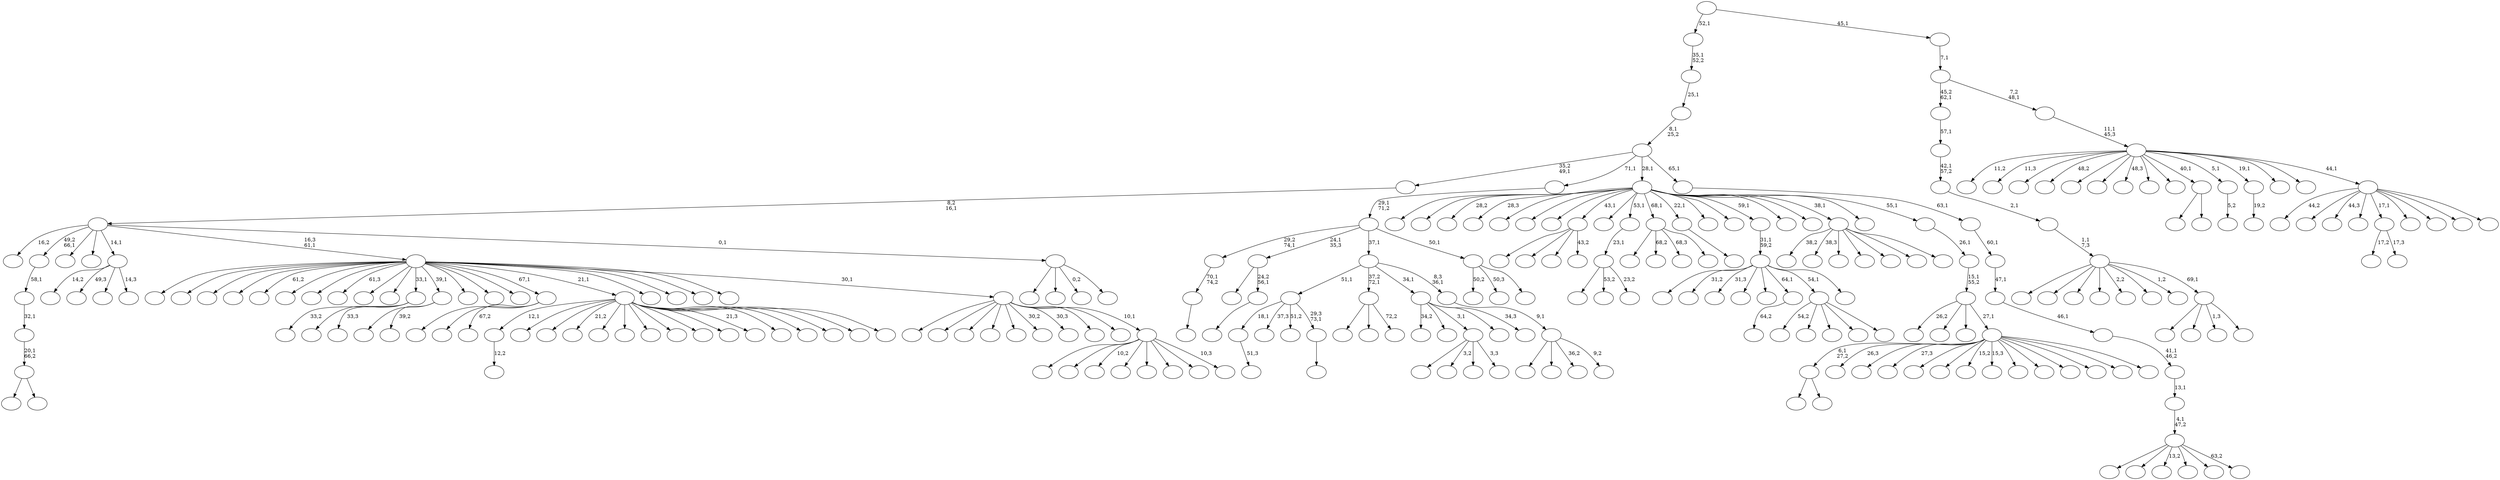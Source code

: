 digraph T {
	275 [label=""]
	274 [label=""]
	273 [label=""]
	272 [label=""]
	271 [label=""]
	270 [label=""]
	269 [label=""]
	268 [label=""]
	267 [label=""]
	266 [label=""]
	265 [label=""]
	264 [label=""]
	263 [label=""]
	262 [label=""]
	261 [label=""]
	260 [label=""]
	259 [label=""]
	258 [label=""]
	257 [label=""]
	256 [label=""]
	255 [label=""]
	254 [label=""]
	253 [label=""]
	252 [label=""]
	251 [label=""]
	250 [label=""]
	249 [label=""]
	248 [label=""]
	247 [label=""]
	246 [label=""]
	245 [label=""]
	244 [label=""]
	243 [label=""]
	242 [label=""]
	241 [label=""]
	240 [label=""]
	239 [label=""]
	238 [label=""]
	237 [label=""]
	236 [label=""]
	235 [label=""]
	234 [label=""]
	233 [label=""]
	232 [label=""]
	231 [label=""]
	230 [label=""]
	229 [label=""]
	228 [label=""]
	227 [label=""]
	226 [label=""]
	225 [label=""]
	224 [label=""]
	223 [label=""]
	222 [label=""]
	221 [label=""]
	220 [label=""]
	219 [label=""]
	218 [label=""]
	217 [label=""]
	216 [label=""]
	215 [label=""]
	214 [label=""]
	213 [label=""]
	212 [label=""]
	211 [label=""]
	210 [label=""]
	209 [label=""]
	208 [label=""]
	207 [label=""]
	206 [label=""]
	205 [label=""]
	204 [label=""]
	203 [label=""]
	202 [label=""]
	201 [label=""]
	200 [label=""]
	199 [label=""]
	198 [label=""]
	197 [label=""]
	196 [label=""]
	195 [label=""]
	194 [label=""]
	193 [label=""]
	192 [label=""]
	191 [label=""]
	190 [label=""]
	189 [label=""]
	188 [label=""]
	187 [label=""]
	186 [label=""]
	185 [label=""]
	184 [label=""]
	183 [label=""]
	182 [label=""]
	181 [label=""]
	180 [label=""]
	179 [label=""]
	178 [label=""]
	177 [label=""]
	176 [label=""]
	175 [label=""]
	174 [label=""]
	173 [label=""]
	172 [label=""]
	171 [label=""]
	170 [label=""]
	169 [label=""]
	168 [label=""]
	167 [label=""]
	166 [label=""]
	165 [label=""]
	164 [label=""]
	163 [label=""]
	162 [label=""]
	161 [label=""]
	160 [label=""]
	159 [label=""]
	158 [label=""]
	157 [label=""]
	156 [label=""]
	155 [label=""]
	154 [label=""]
	153 [label=""]
	152 [label=""]
	151 [label=""]
	150 [label=""]
	149 [label=""]
	148 [label=""]
	147 [label=""]
	146 [label=""]
	145 [label=""]
	144 [label=""]
	143 [label=""]
	142 [label=""]
	141 [label=""]
	140 [label=""]
	139 [label=""]
	138 [label=""]
	137 [label=""]
	136 [label=""]
	135 [label=""]
	134 [label=""]
	133 [label=""]
	132 [label=""]
	131 [label=""]
	130 [label=""]
	129 [label=""]
	128 [label=""]
	127 [label=""]
	126 [label=""]
	125 [label=""]
	124 [label=""]
	123 [label=""]
	122 [label=""]
	121 [label=""]
	120 [label=""]
	119 [label=""]
	118 [label=""]
	117 [label=""]
	116 [label=""]
	115 [label=""]
	114 [label=""]
	113 [label=""]
	112 [label=""]
	111 [label=""]
	110 [label=""]
	109 [label=""]
	108 [label=""]
	107 [label=""]
	106 [label=""]
	105 [label=""]
	104 [label=""]
	103 [label=""]
	102 [label=""]
	101 [label=""]
	100 [label=""]
	99 [label=""]
	98 [label=""]
	97 [label=""]
	96 [label=""]
	95 [label=""]
	94 [label=""]
	93 [label=""]
	92 [label=""]
	91 [label=""]
	90 [label=""]
	89 [label=""]
	88 [label=""]
	87 [label=""]
	86 [label=""]
	85 [label=""]
	84 [label=""]
	83 [label=""]
	82 [label=""]
	81 [label=""]
	80 [label=""]
	79 [label=""]
	78 [label=""]
	77 [label=""]
	76 [label=""]
	75 [label=""]
	74 [label=""]
	73 [label=""]
	72 [label=""]
	71 [label=""]
	70 [label=""]
	69 [label=""]
	68 [label=""]
	67 [label=""]
	66 [label=""]
	65 [label=""]
	64 [label=""]
	63 [label=""]
	62 [label=""]
	61 [label=""]
	60 [label=""]
	59 [label=""]
	58 [label=""]
	57 [label=""]
	56 [label=""]
	55 [label=""]
	54 [label=""]
	53 [label=""]
	52 [label=""]
	51 [label=""]
	50 [label=""]
	49 [label=""]
	48 [label=""]
	47 [label=""]
	46 [label=""]
	45 [label=""]
	44 [label=""]
	43 [label=""]
	42 [label=""]
	41 [label=""]
	40 [label=""]
	39 [label=""]
	38 [label=""]
	37 [label=""]
	36 [label=""]
	35 [label=""]
	34 [label=""]
	33 [label=""]
	32 [label=""]
	31 [label=""]
	30 [label=""]
	29 [label=""]
	28 [label=""]
	27 [label=""]
	26 [label=""]
	25 [label=""]
	24 [label=""]
	23 [label=""]
	22 [label=""]
	21 [label=""]
	20 [label=""]
	19 [label=""]
	18 [label=""]
	17 [label=""]
	16 [label=""]
	15 [label=""]
	14 [label=""]
	13 [label=""]
	12 [label=""]
	11 [label=""]
	10 [label=""]
	9 [label=""]
	8 [label=""]
	7 [label=""]
	6 [label=""]
	5 [label=""]
	4 [label=""]
	3 [label=""]
	2 [label=""]
	1 [label=""]
	0 [label=""]
	263 -> 264 [label="12,2"]
	249 -> 255 [label=""]
	249 -> 250 [label=""]
	230 -> 258 [label="17,2"]
	230 -> 231 [label="17,3"]
	220 -> 221 [label="51,3"]
	218 -> 259 [label=""]
	218 -> 219 [label=""]
	217 -> 218 [label="20,1\n66,2"]
	216 -> 217 [label="32,1"]
	215 -> 216 [label="58,1"]
	207 -> 208 [label=""]
	206 -> 207 [label="70,1\n74,2"]
	182 -> 183 [label="64,2"]
	168 -> 268 [label=""]
	168 -> 252 [label=""]
	168 -> 200 [label=""]
	168 -> 169 [label="43,2"]
	146 -> 234 [label="33,2"]
	146 -> 164 [label=""]
	146 -> 147 [label="33,3"]
	144 -> 198 [label=""]
	144 -> 197 [label="53,2"]
	144 -> 145 [label="23,2"]
	143 -> 144 [label="23,1"]
	140 -> 153 [label=""]
	140 -> 141 [label="39,2"]
	131 -> 132 [label=""]
	130 -> 220 [label="18,1"]
	130 -> 205 [label="37,3"]
	130 -> 174 [label="51,2"]
	130 -> 131 [label="29,3\n73,1"]
	128 -> 185 [label=""]
	128 -> 155 [label="68,2"]
	128 -> 134 [label="68,3"]
	128 -> 129 [label=""]
	122 -> 123 [label=""]
	121 -> 237 [label=""]
	121 -> 122 [label="24,2\n56,1"]
	115 -> 184 [label=""]
	115 -> 116 [label=""]
	112 -> 113 [label=""]
	109 -> 110 [label="5,2"]
	107 -> 242 [label=""]
	107 -> 240 [label=""]
	107 -> 108 [label="72,2"]
	102 -> 103 [label="19,2"]
	97 -> 261 [label=""]
	97 -> 165 [label=""]
	97 -> 98 [label="67,2"]
	92 -> 222 [label="54,2"]
	92 -> 188 [label=""]
	92 -> 166 [label=""]
	92 -> 125 [label=""]
	92 -> 93 [label=""]
	88 -> 271 [label=""]
	88 -> 160 [label="3,2"]
	88 -> 148 [label=""]
	88 -> 89 [label="3,3"]
	84 -> 241 [label=""]
	84 -> 209 [label="31,2"]
	84 -> 204 [label="31,3"]
	84 -> 202 [label=""]
	84 -> 190 [label=""]
	84 -> 182 [label="64,1"]
	84 -> 92 [label="54,1"]
	84 -> 85 [label=""]
	83 -> 84 [label="31,1\n59,2"]
	79 -> 248 [label="14,2"]
	79 -> 162 [label="49,3"]
	79 -> 149 [label=""]
	79 -> 80 [label="14,3"]
	74 -> 263 [label="12,1"]
	74 -> 260 [label=""]
	74 -> 254 [label=""]
	74 -> 228 [label="21,2"]
	74 -> 214 [label=""]
	74 -> 195 [label=""]
	74 -> 167 [label=""]
	74 -> 163 [label=""]
	74 -> 152 [label=""]
	74 -> 151 [label=""]
	74 -> 139 [label="21,3"]
	74 -> 114 [label=""]
	74 -> 91 [label=""]
	74 -> 77 [label=""]
	74 -> 76 [label=""]
	74 -> 75 [label=""]
	59 -> 138 [label="34,2"]
	59 -> 133 [label=""]
	59 -> 88 [label="3,1"]
	59 -> 70 [label=""]
	59 -> 60 [label="34,3"]
	56 -> 154 [label=""]
	56 -> 118 [label=""]
	56 -> 72 [label="1,3"]
	56 -> 57 [label=""]
	55 -> 246 [label=""]
	55 -> 224 [label=""]
	55 -> 194 [label=""]
	55 -> 178 [label=""]
	55 -> 67 [label="2,2"]
	55 -> 63 [label=""]
	55 -> 58 [label="1,2"]
	55 -> 56 [label="69,1"]
	54 -> 55 [label="1,1\n7,3"]
	53 -> 54 [label="2,1"]
	52 -> 53 [label="42,1\n57,2"]
	51 -> 52 [label="57,1"]
	47 -> 158 [label="38,2"]
	47 -> 120 [label="38,3"]
	47 -> 106 [label=""]
	47 -> 94 [label=""]
	47 -> 78 [label=""]
	47 -> 50 [label=""]
	47 -> 48 [label=""]
	44 -> 201 [label=""]
	44 -> 177 [label=""]
	44 -> 161 [label="10,2"]
	44 -> 111 [label=""]
	44 -> 100 [label=""]
	44 -> 64 [label=""]
	44 -> 61 [label=""]
	44 -> 45 [label="10,3"]
	43 -> 274 [label=""]
	43 -> 266 [label=""]
	43 -> 265 [label=""]
	43 -> 239 [label=""]
	43 -> 211 [label=""]
	43 -> 173 [label="30,2"]
	43 -> 171 [label="30,3"]
	43 -> 104 [label=""]
	43 -> 87 [label=""]
	43 -> 44 [label="10,1"]
	42 -> 267 [label=""]
	42 -> 247 [label=""]
	42 -> 244 [label=""]
	42 -> 238 [label=""]
	42 -> 226 [label="61,2"]
	42 -> 223 [label=""]
	42 -> 213 [label=""]
	42 -> 189 [label="61,3"]
	42 -> 186 [label=""]
	42 -> 175 [label=""]
	42 -> 146 [label="33,1"]
	42 -> 140 [label="39,1"]
	42 -> 137 [label=""]
	42 -> 136 [label=""]
	42 -> 126 [label=""]
	42 -> 97 [label="67,1"]
	42 -> 74 [label="21,1"]
	42 -> 73 [label=""]
	42 -> 71 [label=""]
	42 -> 68 [label=""]
	42 -> 65 [label=""]
	42 -> 43 [label="30,1"]
	38 -> 232 [label=""]
	38 -> 117 [label=""]
	38 -> 99 [label="0,2"]
	38 -> 39 [label=""]
	37 -> 225 [label="16,2"]
	37 -> 215 [label="49,2\n66,1"]
	37 -> 159 [label=""]
	37 -> 86 [label=""]
	37 -> 79 [label="14,1"]
	37 -> 42 [label="16,3\n61,1"]
	37 -> 38 [label="0,1"]
	36 -> 37 [label="8,2\n16,1"]
	34 -> 236 [label=""]
	34 -> 187 [label=""]
	34 -> 95 [label="36,2"]
	34 -> 35 [label="9,2"]
	33 -> 34 [label="9,1"]
	32 -> 130 [label="51,1"]
	32 -> 107 [label="37,2\n72,1"]
	32 -> 59 [label="34,1"]
	32 -> 33 [label="8,3\n36,1"]
	30 -> 156 [label="50,2"]
	30 -> 46 [label="50,3"]
	30 -> 31 [label=""]
	29 -> 206 [label="29,2\n74,1"]
	29 -> 121 [label="24,1\n35,3"]
	29 -> 32 [label="37,1"]
	29 -> 30 [label="50,1"]
	28 -> 29 [label="29,1\n71,2"]
	24 -> 249 [label="6,1\n27,2"]
	24 -> 233 [label="26,3"]
	24 -> 229 [label=""]
	24 -> 203 [label="27,3"]
	24 -> 196 [label=""]
	24 -> 180 [label=""]
	24 -> 170 [label="15,2"]
	24 -> 135 [label="15,3"]
	24 -> 119 [label=""]
	24 -> 90 [label=""]
	24 -> 81 [label=""]
	24 -> 66 [label=""]
	24 -> 41 [label=""]
	24 -> 25 [label=""]
	23 -> 142 [label="26,2"]
	23 -> 124 [label=""]
	23 -> 26 [label=""]
	23 -> 24 [label="27,1"]
	22 -> 23 [label="15,1\n55,2"]
	21 -> 22 [label="26,1"]
	20 -> 269 [label=""]
	20 -> 257 [label=""]
	20 -> 251 [label="28,2"]
	20 -> 235 [label="28,3"]
	20 -> 192 [label=""]
	20 -> 191 [label=""]
	20 -> 176 [label=""]
	20 -> 168 [label="43,1"]
	20 -> 150 [label=""]
	20 -> 143 [label="53,1"]
	20 -> 128 [label="68,1"]
	20 -> 112 [label="22,1"]
	20 -> 105 [label=""]
	20 -> 101 [label=""]
	20 -> 83 [label="59,1"]
	20 -> 82 [label=""]
	20 -> 49 [label=""]
	20 -> 47 [label="38,1"]
	20 -> 27 [label=""]
	20 -> 21 [label="55,1"]
	18 -> 181 [label=""]
	18 -> 172 [label=""]
	18 -> 157 [label="13,2"]
	18 -> 127 [label=""]
	18 -> 40 [label=""]
	18 -> 19 [label="63,2"]
	17 -> 18 [label="4,1\n47,2"]
	16 -> 17 [label="13,1"]
	15 -> 16 [label="41,1\n46,2"]
	14 -> 15 [label="46,1"]
	13 -> 14 [label="47,1"]
	12 -> 13 [label="60,1"]
	11 -> 12 [label="63,1"]
	10 -> 36 [label="35,2\n49,1"]
	10 -> 28 [label="71,1"]
	10 -> 20 [label="28,1"]
	10 -> 11 [label="65,1"]
	9 -> 10 [label="8,1\n25,2"]
	8 -> 9 [label="25,1"]
	7 -> 8 [label="35,1\n52,2"]
	5 -> 275 [label="44,2"]
	5 -> 273 [label=""]
	5 -> 270 [label="44,3"]
	5 -> 245 [label=""]
	5 -> 230 [label="17,1"]
	5 -> 193 [label=""]
	5 -> 179 [label=""]
	5 -> 69 [label=""]
	5 -> 6 [label=""]
	4 -> 272 [label="11,2"]
	4 -> 262 [label="11,3"]
	4 -> 256 [label=""]
	4 -> 253 [label="48,2"]
	4 -> 243 [label=""]
	4 -> 227 [label=""]
	4 -> 212 [label="48,3"]
	4 -> 210 [label=""]
	4 -> 199 [label=""]
	4 -> 115 [label="40,1"]
	4 -> 109 [label="5,1"]
	4 -> 102 [label="19,1"]
	4 -> 96 [label=""]
	4 -> 62 [label=""]
	4 -> 5 [label="44,1"]
	3 -> 4 [label="11,1\n45,3"]
	2 -> 51 [label="45,2\n62,1"]
	2 -> 3 [label="7,2\n48,1"]
	1 -> 2 [label="7,1"]
	0 -> 7 [label="52,1"]
	0 -> 1 [label="45,1"]
}
